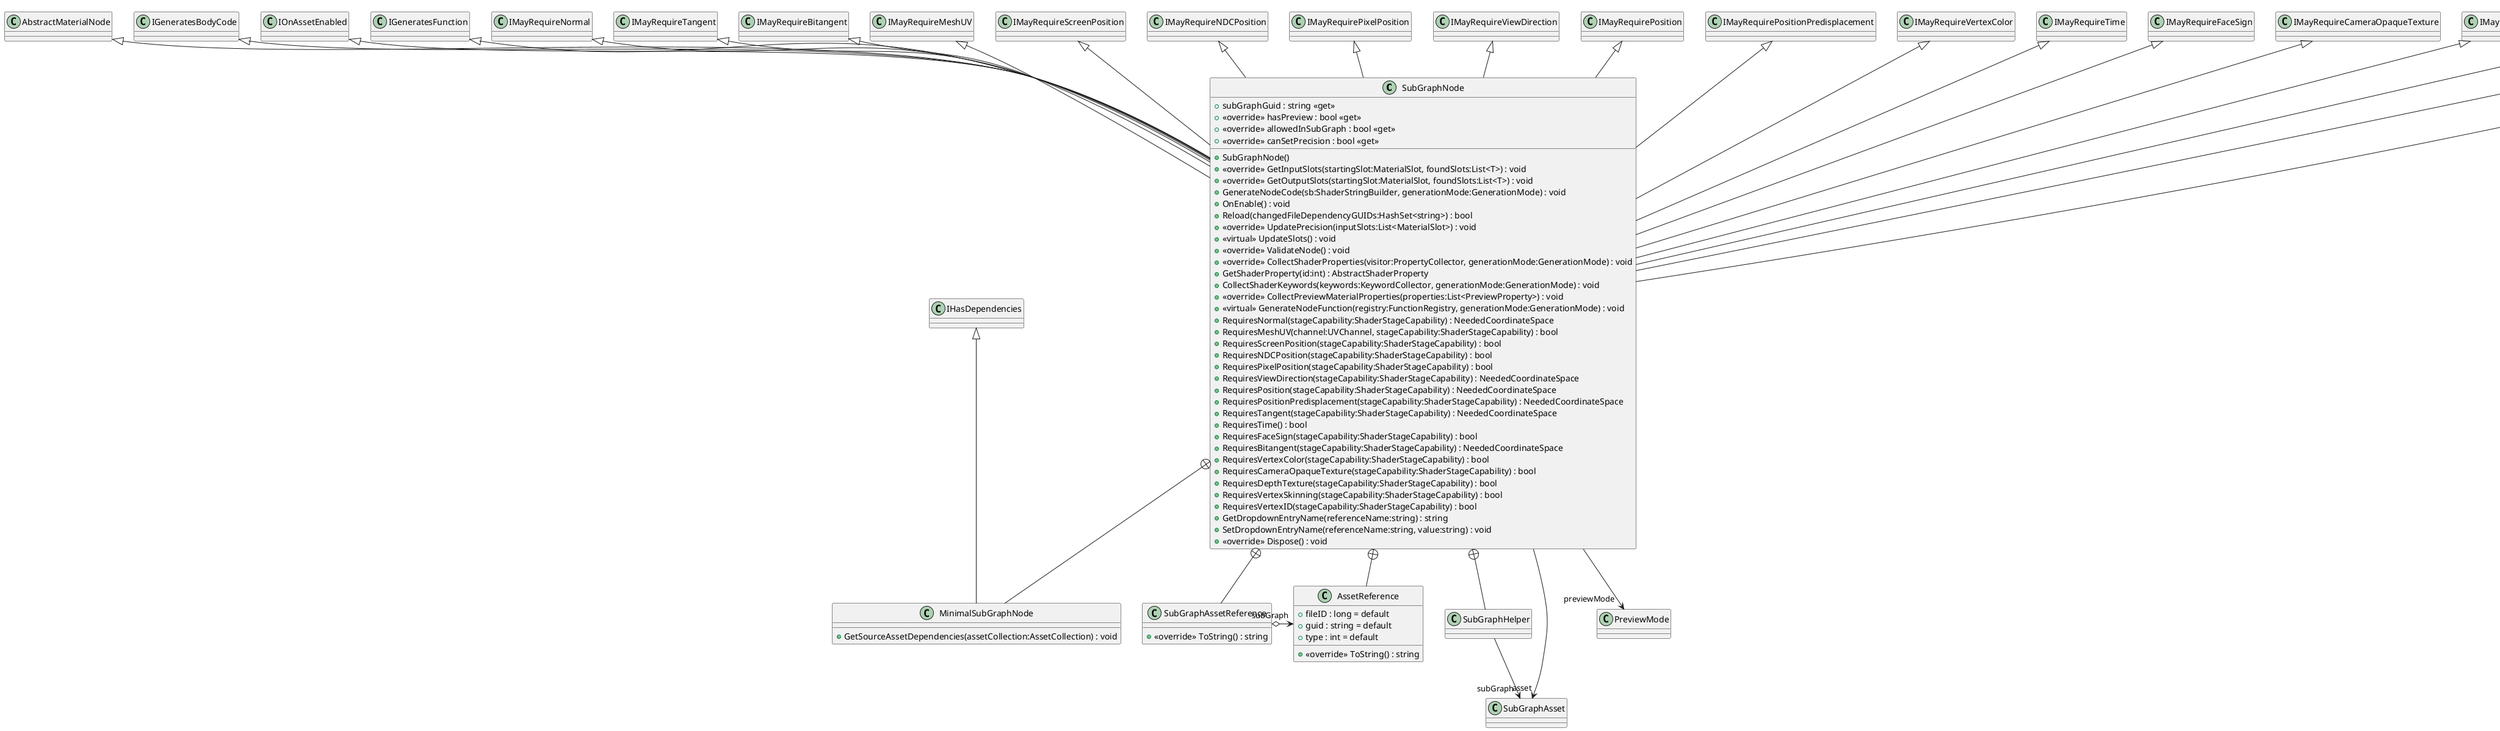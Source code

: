 @startuml
class SubGraphNode {
    + subGraphGuid : string <<get>>
    + <<override>> hasPreview : bool <<get>>
    + SubGraphNode()
    + <<override>> allowedInSubGraph : bool <<get>>
    + <<override>> canSetPrecision : bool <<get>>
    + <<override>> GetInputSlots(startingSlot:MaterialSlot, foundSlots:List<T>) : void
    + <<override>> GetOutputSlots(startingSlot:MaterialSlot, foundSlots:List<T>) : void
    + GenerateNodeCode(sb:ShaderStringBuilder, generationMode:GenerationMode) : void
    + OnEnable() : void
    + Reload(changedFileDependencyGUIDs:HashSet<string>) : bool
    + <<override>> UpdatePrecision(inputSlots:List<MaterialSlot>) : void
    + <<virtual>> UpdateSlots() : void
    + <<override>> ValidateNode() : void
    + <<override>> CollectShaderProperties(visitor:PropertyCollector, generationMode:GenerationMode) : void
    + GetShaderProperty(id:int) : AbstractShaderProperty
    + CollectShaderKeywords(keywords:KeywordCollector, generationMode:GenerationMode) : void
    + <<override>> CollectPreviewMaterialProperties(properties:List<PreviewProperty>) : void
    + <<virtual>> GenerateNodeFunction(registry:FunctionRegistry, generationMode:GenerationMode) : void
    + RequiresNormal(stageCapability:ShaderStageCapability) : NeededCoordinateSpace
    + RequiresMeshUV(channel:UVChannel, stageCapability:ShaderStageCapability) : bool
    + RequiresScreenPosition(stageCapability:ShaderStageCapability) : bool
    + RequiresNDCPosition(stageCapability:ShaderStageCapability) : bool
    + RequiresPixelPosition(stageCapability:ShaderStageCapability) : bool
    + RequiresViewDirection(stageCapability:ShaderStageCapability) : NeededCoordinateSpace
    + RequiresPosition(stageCapability:ShaderStageCapability) : NeededCoordinateSpace
    + RequiresPositionPredisplacement(stageCapability:ShaderStageCapability) : NeededCoordinateSpace
    + RequiresTangent(stageCapability:ShaderStageCapability) : NeededCoordinateSpace
    + RequiresTime() : bool
    + RequiresFaceSign(stageCapability:ShaderStageCapability) : bool
    + RequiresBitangent(stageCapability:ShaderStageCapability) : NeededCoordinateSpace
    + RequiresVertexColor(stageCapability:ShaderStageCapability) : bool
    + RequiresCameraOpaqueTexture(stageCapability:ShaderStageCapability) : bool
    + RequiresDepthTexture(stageCapability:ShaderStageCapability) : bool
    + RequiresVertexSkinning(stageCapability:ShaderStageCapability) : bool
    + RequiresVertexID(stageCapability:ShaderStageCapability) : bool
    + GetDropdownEntryName(referenceName:string) : string
    + SetDropdownEntryName(referenceName:string, value:string) : void
    + <<override>> Dispose() : void
}
class MinimalSubGraphNode {
    + GetSourceAssetDependencies(assetCollection:AssetCollection) : void
}
class SubGraphHelper {
}
class SubGraphAssetReference {
    + <<override>> ToString() : string
}
class AssetReference {
    + fileID : long = default
    + guid : string = default
    + type : int = default
    + <<override>> ToString() : string
}
AbstractMaterialNode <|-- SubGraphNode
IGeneratesBodyCode <|-- SubGraphNode
IOnAssetEnabled <|-- SubGraphNode
IGeneratesFunction <|-- SubGraphNode
IMayRequireNormal <|-- SubGraphNode
IMayRequireTangent <|-- SubGraphNode
IMayRequireBitangent <|-- SubGraphNode
IMayRequireMeshUV <|-- SubGraphNode
IMayRequireScreenPosition <|-- SubGraphNode
IMayRequireNDCPosition <|-- SubGraphNode
IMayRequirePixelPosition <|-- SubGraphNode
IMayRequireViewDirection <|-- SubGraphNode
IMayRequirePosition <|-- SubGraphNode
IMayRequirePositionPredisplacement <|-- SubGraphNode
IMayRequireVertexColor <|-- SubGraphNode
IMayRequireTime <|-- SubGraphNode
IMayRequireFaceSign <|-- SubGraphNode
IMayRequireCameraOpaqueTexture <|-- SubGraphNode
IMayRequireDepthTexture <|-- SubGraphNode
IMayRequireVertexSkinning <|-- SubGraphNode
IMayRequireVertexID <|-- SubGraphNode
IDisposable <|-- SubGraphNode
SubGraphNode --> "asset" SubGraphAsset
SubGraphNode --> "previewMode" PreviewMode
SubGraphNode +-- MinimalSubGraphNode
IHasDependencies <|-- MinimalSubGraphNode
SubGraphNode +-- SubGraphHelper
SubGraphHelper --> "subGraph" SubGraphAsset
SubGraphNode +-- SubGraphAssetReference
SubGraphAssetReference o-> "subGraph" AssetReference
SubGraphNode +-- AssetReference
@enduml
